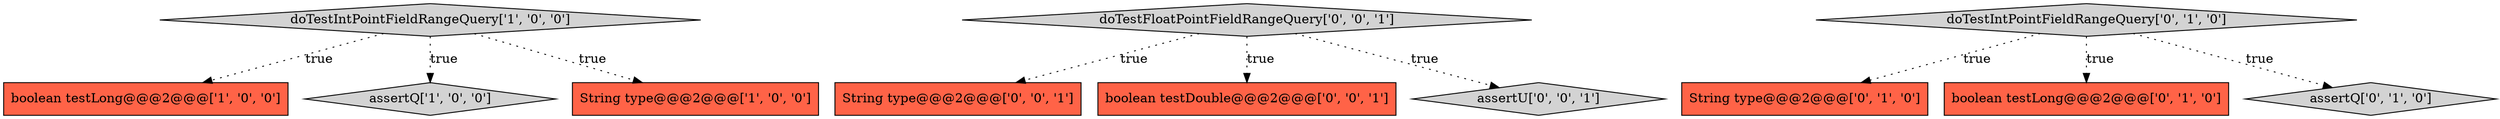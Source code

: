 digraph {
1 [style = filled, label = "boolean testLong@@@2@@@['1', '0', '0']", fillcolor = tomato, shape = box image = "AAA0AAABBB1BBB"];
10 [style = filled, label = "String type@@@2@@@['0', '0', '1']", fillcolor = tomato, shape = box image = "AAA0AAABBB3BBB"];
8 [style = filled, label = "boolean testDouble@@@2@@@['0', '0', '1']", fillcolor = tomato, shape = box image = "AAA0AAABBB3BBB"];
11 [style = filled, label = "doTestFloatPointFieldRangeQuery['0', '0', '1']", fillcolor = lightgray, shape = diamond image = "AAA0AAABBB3BBB"];
6 [style = filled, label = "doTestIntPointFieldRangeQuery['0', '1', '0']", fillcolor = lightgray, shape = diamond image = "AAA0AAABBB2BBB"];
5 [style = filled, label = "String type@@@2@@@['0', '1', '0']", fillcolor = tomato, shape = box image = "AAA0AAABBB2BBB"];
3 [style = filled, label = "doTestIntPointFieldRangeQuery['1', '0', '0']", fillcolor = lightgray, shape = diamond image = "AAA0AAABBB1BBB"];
0 [style = filled, label = "assertQ['1', '0', '0']", fillcolor = lightgray, shape = diamond image = "AAA0AAABBB1BBB"];
7 [style = filled, label = "boolean testLong@@@2@@@['0', '1', '0']", fillcolor = tomato, shape = box image = "AAA0AAABBB2BBB"];
2 [style = filled, label = "String type@@@2@@@['1', '0', '0']", fillcolor = tomato, shape = box image = "AAA0AAABBB1BBB"];
4 [style = filled, label = "assertQ['0', '1', '0']", fillcolor = lightgray, shape = diamond image = "AAA0AAABBB2BBB"];
9 [style = filled, label = "assertU['0', '0', '1']", fillcolor = lightgray, shape = diamond image = "AAA0AAABBB3BBB"];
6->5 [style = dotted, label="true"];
6->4 [style = dotted, label="true"];
11->9 [style = dotted, label="true"];
11->8 [style = dotted, label="true"];
6->7 [style = dotted, label="true"];
11->10 [style = dotted, label="true"];
3->2 [style = dotted, label="true"];
3->1 [style = dotted, label="true"];
3->0 [style = dotted, label="true"];
}
